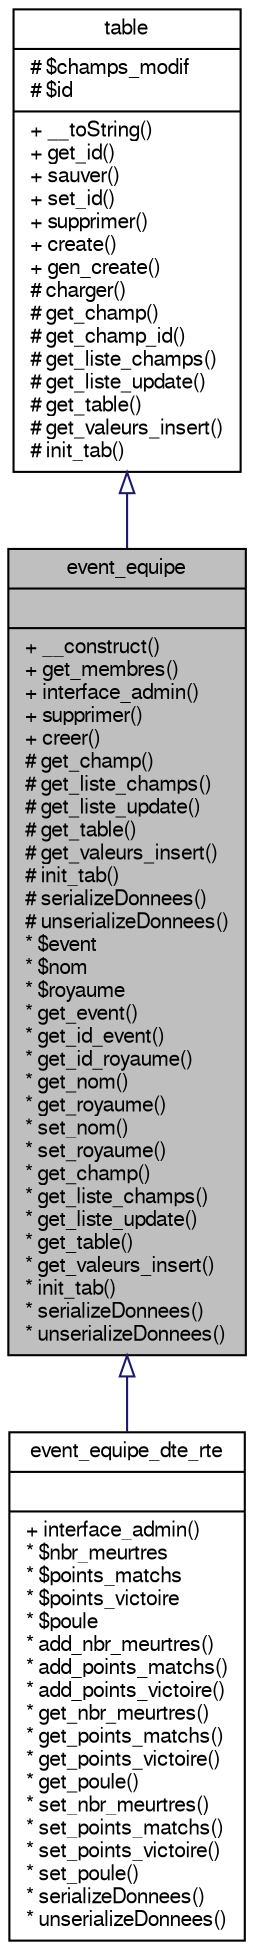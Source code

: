 digraph G
{
  bgcolor="transparent";
  edge [fontname="FreeSans",fontsize="10",labelfontname="FreeSans",labelfontsize="10"];
  node [fontname="FreeSans",fontsize="10",shape=record];
  Node1 [label="{event_equipe\n||+ __construct()\l+ get_membres()\l+ interface_admin()\l+ supprimer()\l+ creer()\l# get_champ()\l# get_liste_champs()\l# get_liste_update()\l# get_table()\l# get_valeurs_insert()\l# init_tab()\l# serializeDonnees()\l# unserializeDonnees()\l* $event\l* $nom\l* $royaume\l* get_event()\l* get_id_event()\l* get_id_royaume()\l* get_nom()\l* get_royaume()\l* set_nom()\l* set_royaume()\l* get_champ()\l* get_liste_champs()\l* get_liste_update()\l* get_table()\l* get_valeurs_insert()\l* init_tab()\l* serializeDonnees()\l* unserializeDonnees()\l}",height=0.2,width=0.4,color="black", fillcolor="grey75", style="filled" fontcolor="black"];
  Node2 -> Node1 [dir=back,color="midnightblue",fontsize="10",style="solid",arrowtail="empty",fontname="FreeSans"];
  Node2 [label="{table\n|# $champs_modif\l# $id\l|+ __toString()\l+ get_id()\l+ sauver()\l+ set_id()\l+ supprimer()\l+ create()\l+ gen_create()\l# charger()\l# get_champ()\l# get_champ_id()\l# get_liste_champs()\l# get_liste_update()\l# get_table()\l# get_valeurs_insert()\l# init_tab()\l}",height=0.2,width=0.4,color="black",URL="$classtable.html",tooltip="Classe de base pour les objets représentant un élément d&#39;une table dans la..."];
  Node1 -> Node3 [dir=back,color="midnightblue",fontsize="10",style="solid",arrowtail="empty",fontname="FreeSans"];
  Node3 [label="{event_equipe_dte_rte\n||+ interface_admin()\l* $nbr_meurtres\l* $points_matchs\l* $points_victoire\l* $poule\l* add_nbr_meurtres()\l* add_points_matchs()\l* add_points_victoire()\l* get_nbr_meurtres()\l* get_points_matchs()\l* get_points_victoire()\l* get_poule()\l* set_nbr_meurtres()\l* set_points_matchs()\l* set_points_victoire()\l* set_poule()\l* serializeDonnees()\l* unserializeDonnees()\l}",height=0.2,width=0.4,color="black",URL="$classevent__equipe__dte__rte.html",tooltip="Classe pour les équipes des DTE &amp; RTE."];
}
